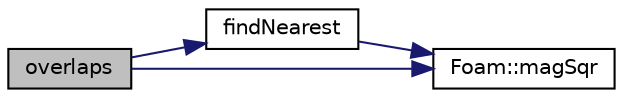 digraph "overlaps"
{
  bgcolor="transparent";
  edge [fontname="Helvetica",fontsize="10",labelfontname="Helvetica",labelfontsize="10"];
  node [fontname="Helvetica",fontsize="10",shape=record];
  rankdir="LR";
  Node51 [label="overlaps",height=0.2,width=0.4,color="black", fillcolor="grey75", style="filled", fontcolor="black"];
  Node51 -> Node52 [color="midnightblue",fontsize="10",style="solid",fontname="Helvetica"];
  Node52 [label="findNearest",height=0.2,width=0.4,color="black",URL="$a26753.html#a3411647e622ce4c56db5ded55656d60d",tooltip="Calculates nearest (to sample) point in shape. "];
  Node52 -> Node53 [color="midnightblue",fontsize="10",style="solid",fontname="Helvetica"];
  Node53 [label="Foam::magSqr",height=0.2,width=0.4,color="black",URL="$a21851.html#ae6fff2c6981e6d9618aa5038e69def6e"];
  Node51 -> Node53 [color="midnightblue",fontsize="10",style="solid",fontname="Helvetica"];
}

